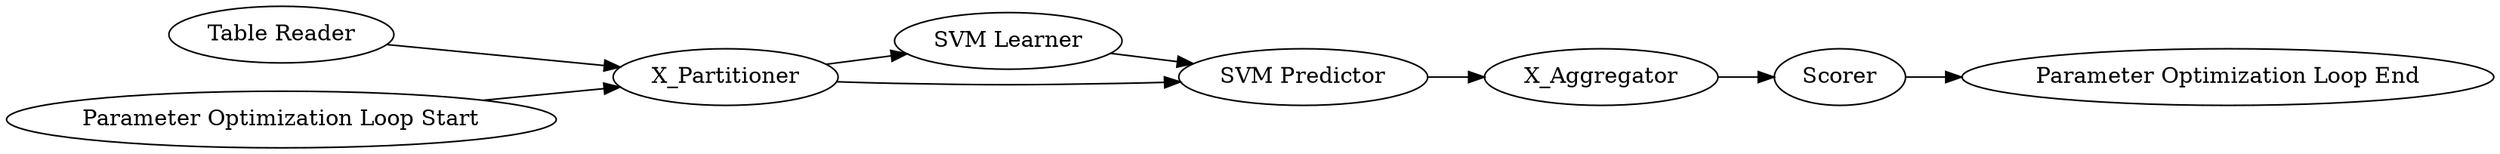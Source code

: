 digraph {
	18 -> 2
	21 -> 2
	20 -> 19
	2 -> 19
	16 -> 22
	19 -> 1
	1 -> 16
	2 -> 20
	16 [label=Scorer]
	20 [label="SVM Learner"]
	1 [label=X_Aggregator]
	22 [label="Parameter Optimization Loop End"]
	18 [label="Table Reader"]
	21 [label="Parameter Optimization Loop Start"]
	2 [label=X_Partitioner]
	19 [label="SVM Predictor"]
	rankdir=LR
}
